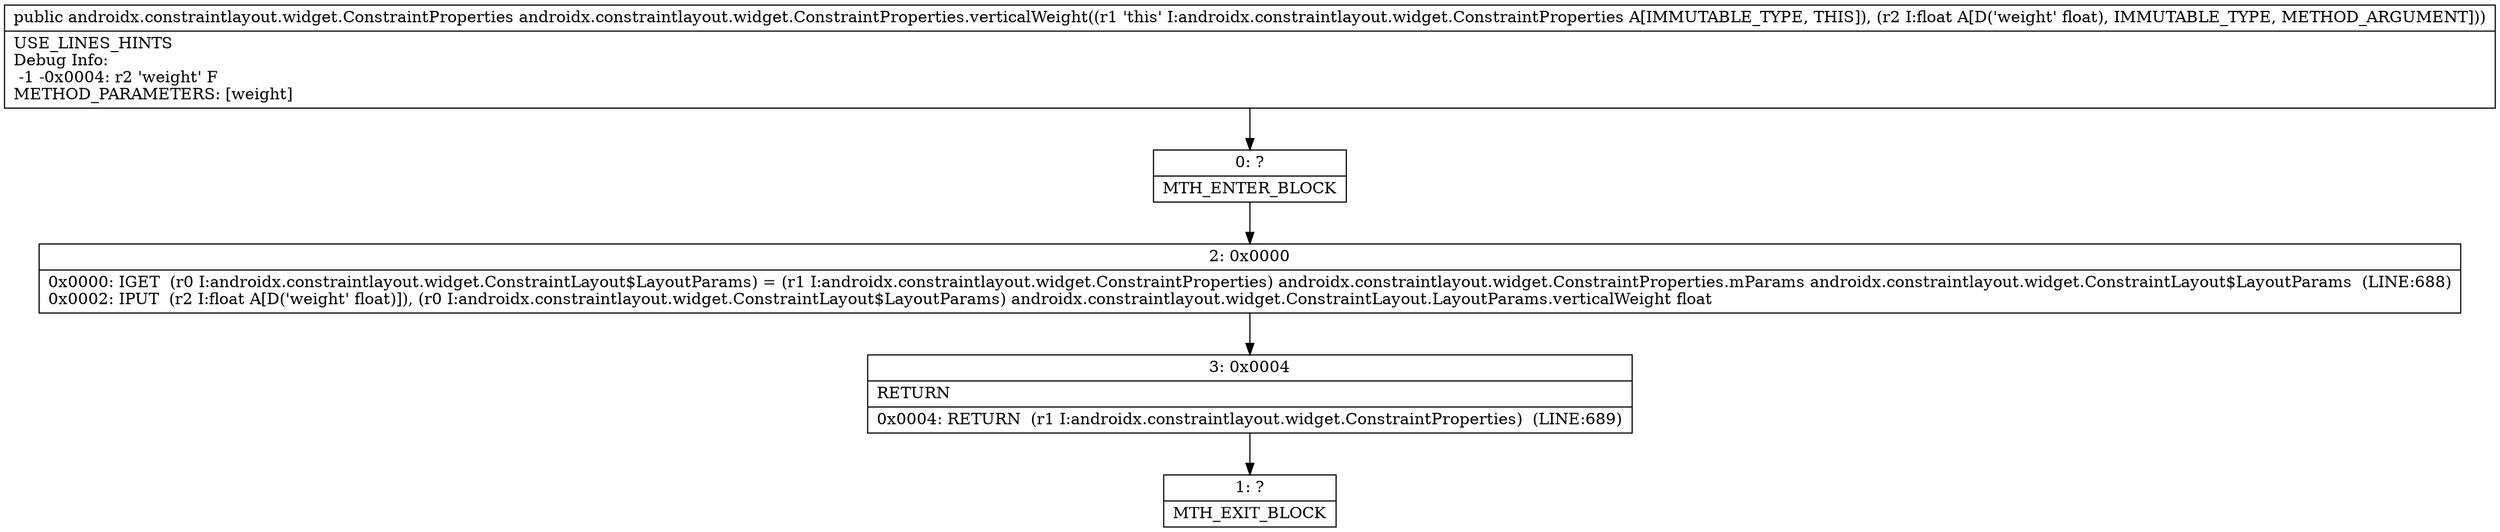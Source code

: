 digraph "CFG forandroidx.constraintlayout.widget.ConstraintProperties.verticalWeight(F)Landroidx\/constraintlayout\/widget\/ConstraintProperties;" {
Node_0 [shape=record,label="{0\:\ ?|MTH_ENTER_BLOCK\l}"];
Node_2 [shape=record,label="{2\:\ 0x0000|0x0000: IGET  (r0 I:androidx.constraintlayout.widget.ConstraintLayout$LayoutParams) = (r1 I:androidx.constraintlayout.widget.ConstraintProperties) androidx.constraintlayout.widget.ConstraintProperties.mParams androidx.constraintlayout.widget.ConstraintLayout$LayoutParams  (LINE:688)\l0x0002: IPUT  (r2 I:float A[D('weight' float)]), (r0 I:androidx.constraintlayout.widget.ConstraintLayout$LayoutParams) androidx.constraintlayout.widget.ConstraintLayout.LayoutParams.verticalWeight float \l}"];
Node_3 [shape=record,label="{3\:\ 0x0004|RETURN\l|0x0004: RETURN  (r1 I:androidx.constraintlayout.widget.ConstraintProperties)  (LINE:689)\l}"];
Node_1 [shape=record,label="{1\:\ ?|MTH_EXIT_BLOCK\l}"];
MethodNode[shape=record,label="{public androidx.constraintlayout.widget.ConstraintProperties androidx.constraintlayout.widget.ConstraintProperties.verticalWeight((r1 'this' I:androidx.constraintlayout.widget.ConstraintProperties A[IMMUTABLE_TYPE, THIS]), (r2 I:float A[D('weight' float), IMMUTABLE_TYPE, METHOD_ARGUMENT]))  | USE_LINES_HINTS\lDebug Info:\l  \-1 \-0x0004: r2 'weight' F\lMETHOD_PARAMETERS: [weight]\l}"];
MethodNode -> Node_0;Node_0 -> Node_2;
Node_2 -> Node_3;
Node_3 -> Node_1;
}

